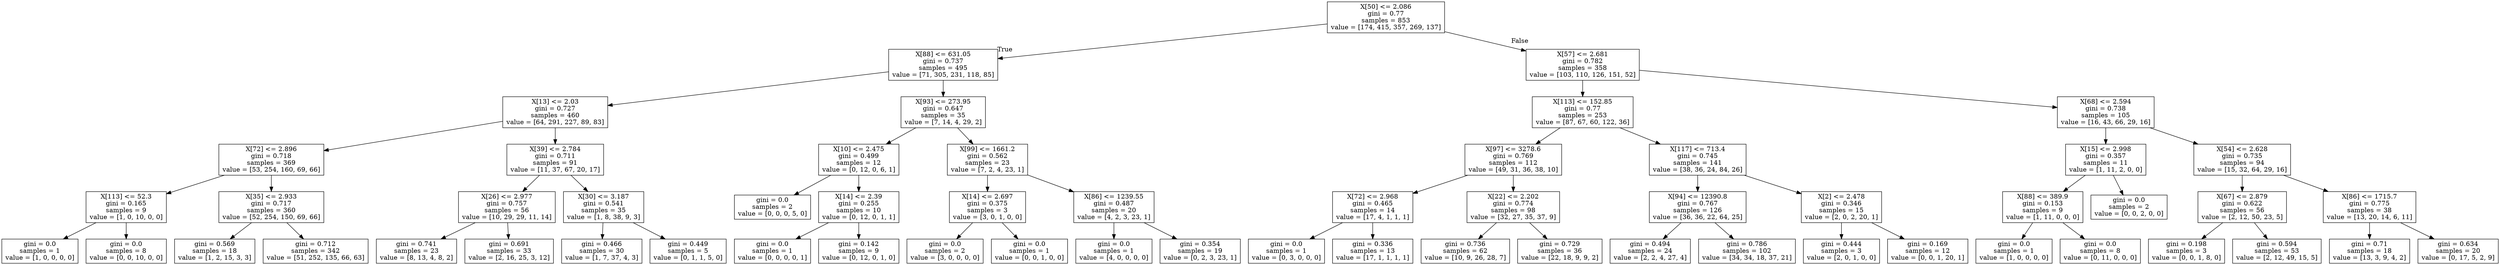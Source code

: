 digraph Tree {
node [shape=box] ;
0 [label="X[50] <= 2.086\ngini = 0.77\nsamples = 853\nvalue = [174, 415, 357, 269, 137]"] ;
1 [label="X[88] <= 631.05\ngini = 0.737\nsamples = 495\nvalue = [71, 305, 231, 118, 85]"] ;
0 -> 1 [labeldistance=2.5, labelangle=45, headlabel="True"] ;
2 [label="X[13] <= 2.03\ngini = 0.727\nsamples = 460\nvalue = [64, 291, 227, 89, 83]"] ;
1 -> 2 ;
3 [label="X[72] <= 2.896\ngini = 0.718\nsamples = 369\nvalue = [53, 254, 160, 69, 66]"] ;
2 -> 3 ;
4 [label="X[113] <= 52.3\ngini = 0.165\nsamples = 9\nvalue = [1, 0, 10, 0, 0]"] ;
3 -> 4 ;
5 [label="gini = 0.0\nsamples = 1\nvalue = [1, 0, 0, 0, 0]"] ;
4 -> 5 ;
6 [label="gini = 0.0\nsamples = 8\nvalue = [0, 0, 10, 0, 0]"] ;
4 -> 6 ;
7 [label="X[35] <= 2.933\ngini = 0.717\nsamples = 360\nvalue = [52, 254, 150, 69, 66]"] ;
3 -> 7 ;
8 [label="gini = 0.569\nsamples = 18\nvalue = [1, 2, 15, 3, 3]"] ;
7 -> 8 ;
9 [label="gini = 0.712\nsamples = 342\nvalue = [51, 252, 135, 66, 63]"] ;
7 -> 9 ;
10 [label="X[39] <= 2.784\ngini = 0.711\nsamples = 91\nvalue = [11, 37, 67, 20, 17]"] ;
2 -> 10 ;
11 [label="X[26] <= 2.977\ngini = 0.757\nsamples = 56\nvalue = [10, 29, 29, 11, 14]"] ;
10 -> 11 ;
12 [label="gini = 0.741\nsamples = 23\nvalue = [8, 13, 4, 8, 2]"] ;
11 -> 12 ;
13 [label="gini = 0.691\nsamples = 33\nvalue = [2, 16, 25, 3, 12]"] ;
11 -> 13 ;
14 [label="X[30] <= 3.187\ngini = 0.541\nsamples = 35\nvalue = [1, 8, 38, 9, 3]"] ;
10 -> 14 ;
15 [label="gini = 0.466\nsamples = 30\nvalue = [1, 7, 37, 4, 3]"] ;
14 -> 15 ;
16 [label="gini = 0.449\nsamples = 5\nvalue = [0, 1, 1, 5, 0]"] ;
14 -> 16 ;
17 [label="X[93] <= 273.95\ngini = 0.647\nsamples = 35\nvalue = [7, 14, 4, 29, 2]"] ;
1 -> 17 ;
18 [label="X[10] <= 2.475\ngini = 0.499\nsamples = 12\nvalue = [0, 12, 0, 6, 1]"] ;
17 -> 18 ;
19 [label="gini = 0.0\nsamples = 2\nvalue = [0, 0, 0, 5, 0]"] ;
18 -> 19 ;
20 [label="X[14] <= 2.39\ngini = 0.255\nsamples = 10\nvalue = [0, 12, 0, 1, 1]"] ;
18 -> 20 ;
21 [label="gini = 0.0\nsamples = 1\nvalue = [0, 0, 0, 0, 1]"] ;
20 -> 21 ;
22 [label="gini = 0.142\nsamples = 9\nvalue = [0, 12, 0, 1, 0]"] ;
20 -> 22 ;
23 [label="X[99] <= 1661.2\ngini = 0.562\nsamples = 23\nvalue = [7, 2, 4, 23, 1]"] ;
17 -> 23 ;
24 [label="X[14] <= 2.697\ngini = 0.375\nsamples = 3\nvalue = [3, 0, 1, 0, 0]"] ;
23 -> 24 ;
25 [label="gini = 0.0\nsamples = 2\nvalue = [3, 0, 0, 0, 0]"] ;
24 -> 25 ;
26 [label="gini = 0.0\nsamples = 1\nvalue = [0, 0, 1, 0, 0]"] ;
24 -> 26 ;
27 [label="X[86] <= 1239.55\ngini = 0.487\nsamples = 20\nvalue = [4, 2, 3, 23, 1]"] ;
23 -> 27 ;
28 [label="gini = 0.0\nsamples = 1\nvalue = [4, 0, 0, 0, 0]"] ;
27 -> 28 ;
29 [label="gini = 0.354\nsamples = 19\nvalue = [0, 2, 3, 23, 1]"] ;
27 -> 29 ;
30 [label="X[57] <= 2.681\ngini = 0.782\nsamples = 358\nvalue = [103, 110, 126, 151, 52]"] ;
0 -> 30 [labeldistance=2.5, labelangle=-45, headlabel="False"] ;
31 [label="X[113] <= 152.85\ngini = 0.77\nsamples = 253\nvalue = [87, 67, 60, 122, 36]"] ;
30 -> 31 ;
32 [label="X[97] <= 3278.6\ngini = 0.769\nsamples = 112\nvalue = [49, 31, 36, 38, 10]"] ;
31 -> 32 ;
33 [label="X[72] <= 2.968\ngini = 0.465\nsamples = 14\nvalue = [17, 4, 1, 1, 1]"] ;
32 -> 33 ;
34 [label="gini = 0.0\nsamples = 1\nvalue = [0, 3, 0, 0, 0]"] ;
33 -> 34 ;
35 [label="gini = 0.336\nsamples = 13\nvalue = [17, 1, 1, 1, 1]"] ;
33 -> 35 ;
36 [label="X[22] <= 2.202\ngini = 0.774\nsamples = 98\nvalue = [32, 27, 35, 37, 9]"] ;
32 -> 36 ;
37 [label="gini = 0.736\nsamples = 62\nvalue = [10, 9, 26, 28, 7]"] ;
36 -> 37 ;
38 [label="gini = 0.729\nsamples = 36\nvalue = [22, 18, 9, 9, 2]"] ;
36 -> 38 ;
39 [label="X[117] <= 713.4\ngini = 0.745\nsamples = 141\nvalue = [38, 36, 24, 84, 26]"] ;
31 -> 39 ;
40 [label="X[94] <= 12390.8\ngini = 0.767\nsamples = 126\nvalue = [36, 36, 22, 64, 25]"] ;
39 -> 40 ;
41 [label="gini = 0.494\nsamples = 24\nvalue = [2, 2, 4, 27, 4]"] ;
40 -> 41 ;
42 [label="gini = 0.786\nsamples = 102\nvalue = [34, 34, 18, 37, 21]"] ;
40 -> 42 ;
43 [label="X[2] <= 2.478\ngini = 0.346\nsamples = 15\nvalue = [2, 0, 2, 20, 1]"] ;
39 -> 43 ;
44 [label="gini = 0.444\nsamples = 3\nvalue = [2, 0, 1, 0, 0]"] ;
43 -> 44 ;
45 [label="gini = 0.169\nsamples = 12\nvalue = [0, 0, 1, 20, 1]"] ;
43 -> 45 ;
46 [label="X[68] <= 2.594\ngini = 0.738\nsamples = 105\nvalue = [16, 43, 66, 29, 16]"] ;
30 -> 46 ;
47 [label="X[15] <= 2.998\ngini = 0.357\nsamples = 11\nvalue = [1, 11, 2, 0, 0]"] ;
46 -> 47 ;
48 [label="X[88] <= 389.9\ngini = 0.153\nsamples = 9\nvalue = [1, 11, 0, 0, 0]"] ;
47 -> 48 ;
49 [label="gini = 0.0\nsamples = 1\nvalue = [1, 0, 0, 0, 0]"] ;
48 -> 49 ;
50 [label="gini = 0.0\nsamples = 8\nvalue = [0, 11, 0, 0, 0]"] ;
48 -> 50 ;
51 [label="gini = 0.0\nsamples = 2\nvalue = [0, 0, 2, 0, 0]"] ;
47 -> 51 ;
52 [label="X[54] <= 2.628\ngini = 0.735\nsamples = 94\nvalue = [15, 32, 64, 29, 16]"] ;
46 -> 52 ;
53 [label="X[67] <= 2.879\ngini = 0.622\nsamples = 56\nvalue = [2, 12, 50, 23, 5]"] ;
52 -> 53 ;
54 [label="gini = 0.198\nsamples = 3\nvalue = [0, 0, 1, 8, 0]"] ;
53 -> 54 ;
55 [label="gini = 0.594\nsamples = 53\nvalue = [2, 12, 49, 15, 5]"] ;
53 -> 55 ;
56 [label="X[86] <= 1715.7\ngini = 0.775\nsamples = 38\nvalue = [13, 20, 14, 6, 11]"] ;
52 -> 56 ;
57 [label="gini = 0.71\nsamples = 18\nvalue = [13, 3, 9, 4, 2]"] ;
56 -> 57 ;
58 [label="gini = 0.634\nsamples = 20\nvalue = [0, 17, 5, 2, 9]"] ;
56 -> 58 ;
}